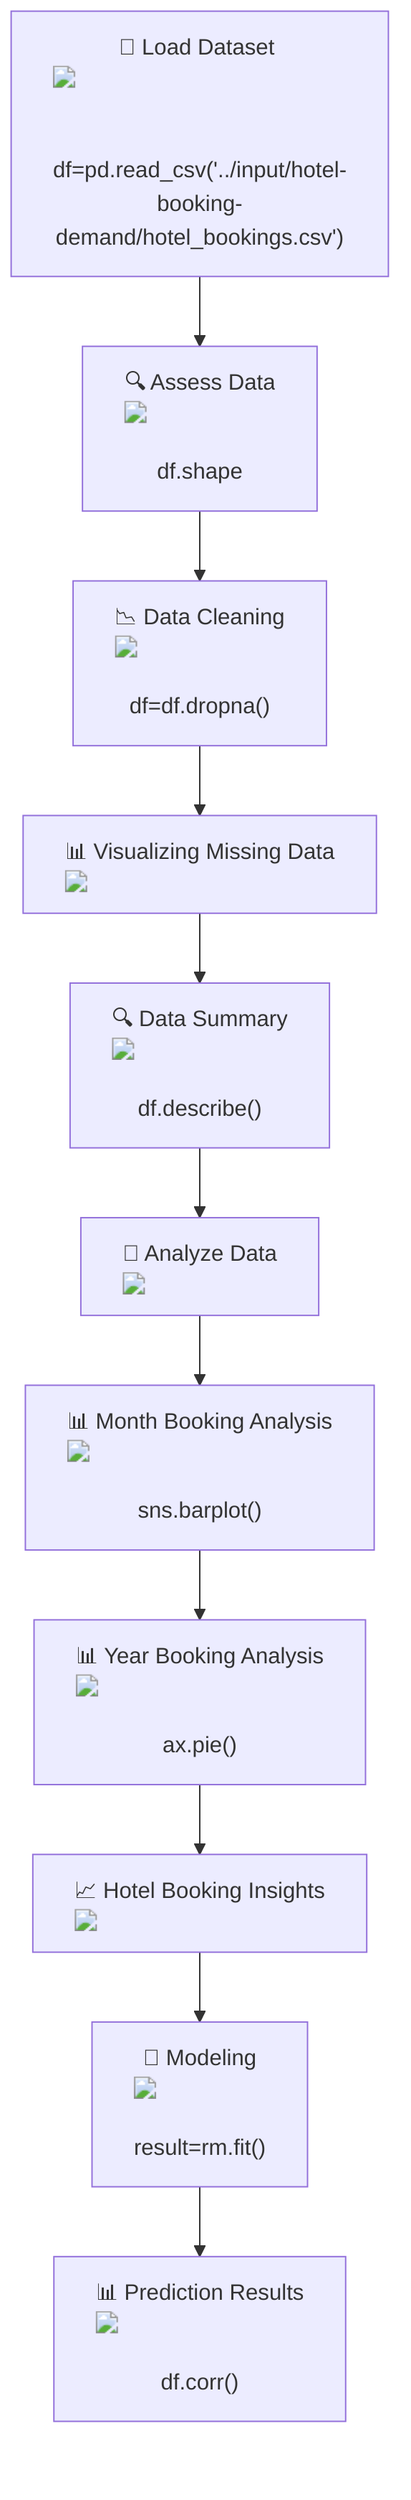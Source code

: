 flowchart TD
    A["📁 Load Dataset <img src='file.svg'/> <br/> df=pd.read_csv('../input/hotel-booking-demand/hotel_bookings.csv')"] --> B["🔍 Assess Data <img src='table.svg'/> <br/> df.shape"]
    B --> C["📉 Data Cleaning <img src='column_split.svg'/> <br/> df=df.dropna()"]
    C --> D["📊 Visualizing Missing Data <img src='barplot_template.svg'/>"]
    D --> E["🔍 Data Summary <img src='table.svg'/> <br/> df.describe()"]
    E --> F["🔀 Analyze Data <img src='boxplot_template.svg'/>"]
    F --> G["📊 Month Booking Analysis <img src='barplot_template.svg'/> <br/> sns.barplot()"]
    G --> H["📊 Year Booking Analysis <img src='piechart_template.svg'/> <br/> ax.pie()"]
    H --> I["📈 Hotel Booking Insights <img src='heatmap_template.svg'/>"]
    I --> J["🤖 Modeling <img src='brain.svg'/> <br/> result=rm.fit()"]
    J --> K["📊 Prediction Results <img src='scatter_plot_template.svg'/> <br/> df.corr()"]